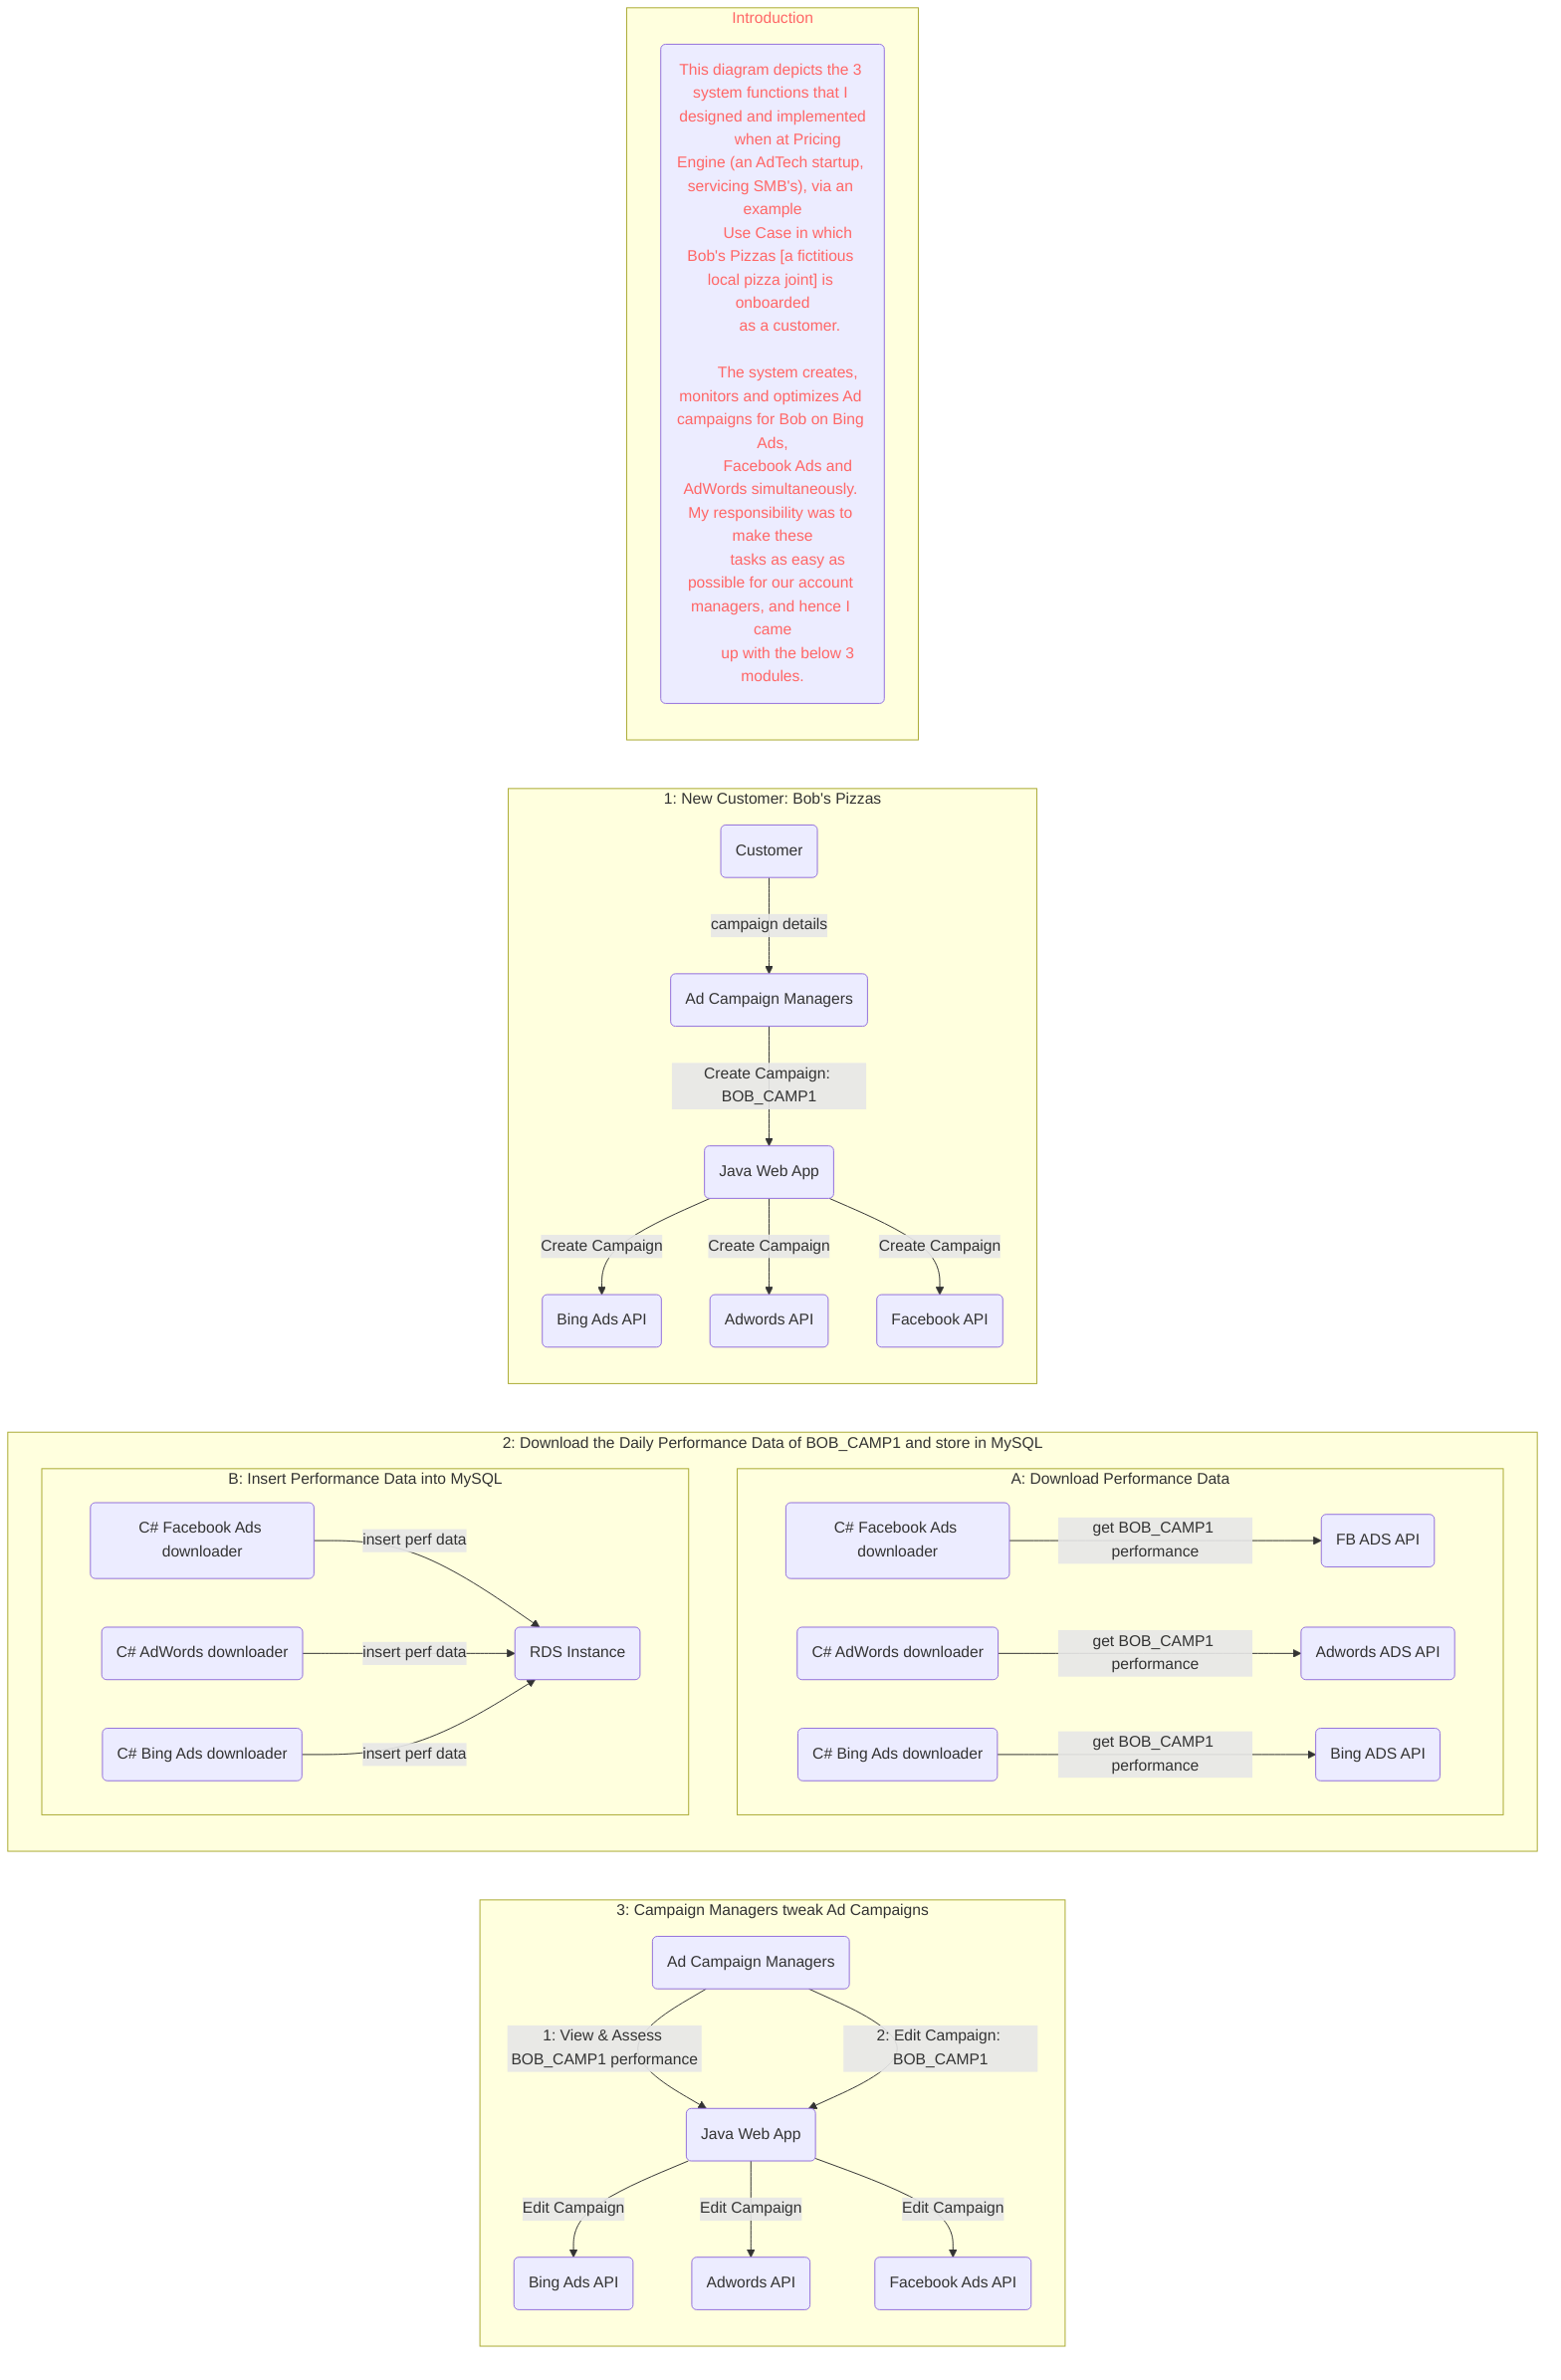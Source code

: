 flowchart LR
    subgraph 3: Campaign Managers tweak Ad Campaigns
        AM3(Ad Campaign Managers) -- 1: View & Assess BOB_CAMP1 performance --> JWA3(Java Web App)
        AM3 -- 2: Edit Campaign: BOB_CAMP1 --> JWA3
        JWA3 -- Edit Campaign --> BA3(Bing Ads API)
        JWA3 -- Edit Campaign --> AW3(Adwords API)
        JWA3 -- Edit Campaign --> FB3(Facebook Ads API)

    end
    subgraph 2: Download the Daily Performance Data of BOB_CAMP1 and store in MySQL
        subgraph A: Download Performance Data
            DLFB(C# Facebook Ads downloader) -- get BOB_CAMP1 performance --> FBAPI(FB ADS API)

            DLAW(C# AdWords downloader) -- get BOB_CAMP1 performance --> AWAPI(Adwords ADS API)
            DLBI(C# Bing Ads downloader) -- get BOB_CAMP1 performance --> BIAPI(Bing ADS API)
        end
        subgraph B: Insert Performance Data into MySQL
            DLFB2(C# Facebook Ads downloader)
            DLAW2(C# AdWords downloader)
            DLBI2(C# Bing Ads downloader)
            DLFB2 -- insert perf data --> MY(RDS Instance)
            DLAW2 -- insert perf data --> MY
            DLBI2 -- insert perf data --> MY
        end
    end
    subgraph 1: New Customer: Bob's Pizzas
        C(Customer) -- campaign details --> AM(Ad Campaign Managers)
        AM -- Create Campaign: BOB_CAMP1 --> JWA(Java Web App)
        JWA -- Create Campaign --> BA(Bing Ads API)
        JWA -- Create Campaign --> AW(Adwords API)
        JWA -- Create Campaign --> FB(Facebook API)
    end

    subgraph Introduction

        Intro("This diagram depicts the 3 system functions that I designed and implemented
        when at Pricing Engine (an AdTech startup, servicing SMB's), via an example
        Use Case in which Bob's Pizzas [a fictitious local pizza joint] is onboarded
        as a customer.

        The system creates, monitors and optimizes Ad campaigns for Bob on Bing Ads,
        Facebook Ads and AdWords simultaneously. My responsibility was to make these
        tasks as easy as possible for our account managers, and hence I came
        up with the below 3 modules.")
    end

    style Introduction color:#f66
    style Intro color:#f66